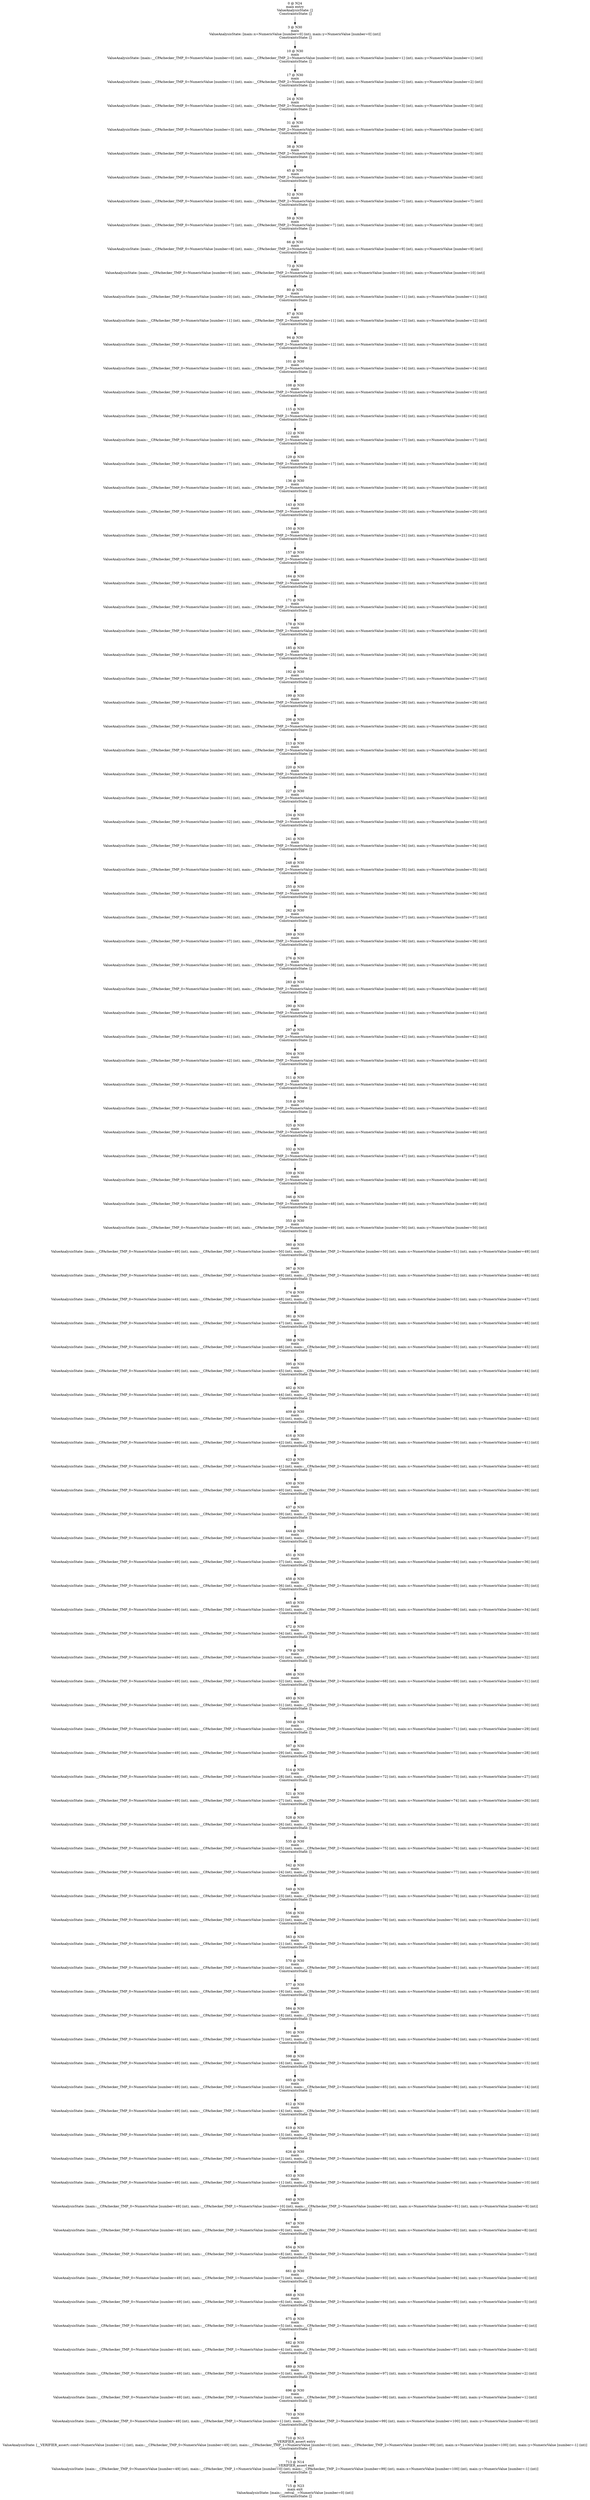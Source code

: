 digraph ARG {
node [style="filled" shape="box" color="white"]
0 [label="0 @ N24\nmain entry\nValueAnalysisState: []\n ConstraintsState: []\n" id="0"]
3 [label="3 @ N30\nmain\nValueAnalysisState: [main::x=NumericValue [number=0] (int), main::y=NumericValue [number=0] (int)]\n ConstraintsState: []\n" id="3"]
10 [label="10 @ N30\nmain\nValueAnalysisState: [main::__CPAchecker_TMP_0=NumericValue [number=0] (int), main::__CPAchecker_TMP_2=NumericValue [number=0] (int), main::x=NumericValue [number=1] (int), main::y=NumericValue [number=1] (int)]\n ConstraintsState: []\n" id="10"]
17 [label="17 @ N30\nmain\nValueAnalysisState: [main::__CPAchecker_TMP_0=NumericValue [number=1] (int), main::__CPAchecker_TMP_2=NumericValue [number=1] (int), main::x=NumericValue [number=2] (int), main::y=NumericValue [number=2] (int)]\n ConstraintsState: []\n" id="17"]
24 [label="24 @ N30\nmain\nValueAnalysisState: [main::__CPAchecker_TMP_0=NumericValue [number=2] (int), main::__CPAchecker_TMP_2=NumericValue [number=2] (int), main::x=NumericValue [number=3] (int), main::y=NumericValue [number=3] (int)]\n ConstraintsState: []\n" id="24"]
31 [label="31 @ N30\nmain\nValueAnalysisState: [main::__CPAchecker_TMP_0=NumericValue [number=3] (int), main::__CPAchecker_TMP_2=NumericValue [number=3] (int), main::x=NumericValue [number=4] (int), main::y=NumericValue [number=4] (int)]\n ConstraintsState: []\n" id="31"]
38 [label="38 @ N30\nmain\nValueAnalysisState: [main::__CPAchecker_TMP_0=NumericValue [number=4] (int), main::__CPAchecker_TMP_2=NumericValue [number=4] (int), main::x=NumericValue [number=5] (int), main::y=NumericValue [number=5] (int)]\n ConstraintsState: []\n" id="38"]
45 [label="45 @ N30\nmain\nValueAnalysisState: [main::__CPAchecker_TMP_0=NumericValue [number=5] (int), main::__CPAchecker_TMP_2=NumericValue [number=5] (int), main::x=NumericValue [number=6] (int), main::y=NumericValue [number=6] (int)]\n ConstraintsState: []\n" id="45"]
52 [label="52 @ N30\nmain\nValueAnalysisState: [main::__CPAchecker_TMP_0=NumericValue [number=6] (int), main::__CPAchecker_TMP_2=NumericValue [number=6] (int), main::x=NumericValue [number=7] (int), main::y=NumericValue [number=7] (int)]\n ConstraintsState: []\n" id="52"]
59 [label="59 @ N30\nmain\nValueAnalysisState: [main::__CPAchecker_TMP_0=NumericValue [number=7] (int), main::__CPAchecker_TMP_2=NumericValue [number=7] (int), main::x=NumericValue [number=8] (int), main::y=NumericValue [number=8] (int)]\n ConstraintsState: []\n" id="59"]
66 [label="66 @ N30\nmain\nValueAnalysisState: [main::__CPAchecker_TMP_0=NumericValue [number=8] (int), main::__CPAchecker_TMP_2=NumericValue [number=8] (int), main::x=NumericValue [number=9] (int), main::y=NumericValue [number=9] (int)]\n ConstraintsState: []\n" id="66"]
73 [label="73 @ N30\nmain\nValueAnalysisState: [main::__CPAchecker_TMP_0=NumericValue [number=9] (int), main::__CPAchecker_TMP_2=NumericValue [number=9] (int), main::x=NumericValue [number=10] (int), main::y=NumericValue [number=10] (int)]\n ConstraintsState: []\n" id="73"]
80 [label="80 @ N30\nmain\nValueAnalysisState: [main::__CPAchecker_TMP_0=NumericValue [number=10] (int), main::__CPAchecker_TMP_2=NumericValue [number=10] (int), main::x=NumericValue [number=11] (int), main::y=NumericValue [number=11] (int)]\n ConstraintsState: []\n" id="80"]
87 [label="87 @ N30\nmain\nValueAnalysisState: [main::__CPAchecker_TMP_0=NumericValue [number=11] (int), main::__CPAchecker_TMP_2=NumericValue [number=11] (int), main::x=NumericValue [number=12] (int), main::y=NumericValue [number=12] (int)]\n ConstraintsState: []\n" id="87"]
94 [label="94 @ N30\nmain\nValueAnalysisState: [main::__CPAchecker_TMP_0=NumericValue [number=12] (int), main::__CPAchecker_TMP_2=NumericValue [number=12] (int), main::x=NumericValue [number=13] (int), main::y=NumericValue [number=13] (int)]\n ConstraintsState: []\n" id="94"]
101 [label="101 @ N30\nmain\nValueAnalysisState: [main::__CPAchecker_TMP_0=NumericValue [number=13] (int), main::__CPAchecker_TMP_2=NumericValue [number=13] (int), main::x=NumericValue [number=14] (int), main::y=NumericValue [number=14] (int)]\n ConstraintsState: []\n" id="101"]
108 [label="108 @ N30\nmain\nValueAnalysisState: [main::__CPAchecker_TMP_0=NumericValue [number=14] (int), main::__CPAchecker_TMP_2=NumericValue [number=14] (int), main::x=NumericValue [number=15] (int), main::y=NumericValue [number=15] (int)]\n ConstraintsState: []\n" id="108"]
115 [label="115 @ N30\nmain\nValueAnalysisState: [main::__CPAchecker_TMP_0=NumericValue [number=15] (int), main::__CPAchecker_TMP_2=NumericValue [number=15] (int), main::x=NumericValue [number=16] (int), main::y=NumericValue [number=16] (int)]\n ConstraintsState: []\n" id="115"]
122 [label="122 @ N30\nmain\nValueAnalysisState: [main::__CPAchecker_TMP_0=NumericValue [number=16] (int), main::__CPAchecker_TMP_2=NumericValue [number=16] (int), main::x=NumericValue [number=17] (int), main::y=NumericValue [number=17] (int)]\n ConstraintsState: []\n" id="122"]
129 [label="129 @ N30\nmain\nValueAnalysisState: [main::__CPAchecker_TMP_0=NumericValue [number=17] (int), main::__CPAchecker_TMP_2=NumericValue [number=17] (int), main::x=NumericValue [number=18] (int), main::y=NumericValue [number=18] (int)]\n ConstraintsState: []\n" id="129"]
136 [label="136 @ N30\nmain\nValueAnalysisState: [main::__CPAchecker_TMP_0=NumericValue [number=18] (int), main::__CPAchecker_TMP_2=NumericValue [number=18] (int), main::x=NumericValue [number=19] (int), main::y=NumericValue [number=19] (int)]\n ConstraintsState: []\n" id="136"]
143 [label="143 @ N30\nmain\nValueAnalysisState: [main::__CPAchecker_TMP_0=NumericValue [number=19] (int), main::__CPAchecker_TMP_2=NumericValue [number=19] (int), main::x=NumericValue [number=20] (int), main::y=NumericValue [number=20] (int)]\n ConstraintsState: []\n" id="143"]
150 [label="150 @ N30\nmain\nValueAnalysisState: [main::__CPAchecker_TMP_0=NumericValue [number=20] (int), main::__CPAchecker_TMP_2=NumericValue [number=20] (int), main::x=NumericValue [number=21] (int), main::y=NumericValue [number=21] (int)]\n ConstraintsState: []\n" id="150"]
157 [label="157 @ N30\nmain\nValueAnalysisState: [main::__CPAchecker_TMP_0=NumericValue [number=21] (int), main::__CPAchecker_TMP_2=NumericValue [number=21] (int), main::x=NumericValue [number=22] (int), main::y=NumericValue [number=22] (int)]\n ConstraintsState: []\n" id="157"]
164 [label="164 @ N30\nmain\nValueAnalysisState: [main::__CPAchecker_TMP_0=NumericValue [number=22] (int), main::__CPAchecker_TMP_2=NumericValue [number=22] (int), main::x=NumericValue [number=23] (int), main::y=NumericValue [number=23] (int)]\n ConstraintsState: []\n" id="164"]
171 [label="171 @ N30\nmain\nValueAnalysisState: [main::__CPAchecker_TMP_0=NumericValue [number=23] (int), main::__CPAchecker_TMP_2=NumericValue [number=23] (int), main::x=NumericValue [number=24] (int), main::y=NumericValue [number=24] (int)]\n ConstraintsState: []\n" id="171"]
178 [label="178 @ N30\nmain\nValueAnalysisState: [main::__CPAchecker_TMP_0=NumericValue [number=24] (int), main::__CPAchecker_TMP_2=NumericValue [number=24] (int), main::x=NumericValue [number=25] (int), main::y=NumericValue [number=25] (int)]\n ConstraintsState: []\n" id="178"]
185 [label="185 @ N30\nmain\nValueAnalysisState: [main::__CPAchecker_TMP_0=NumericValue [number=25] (int), main::__CPAchecker_TMP_2=NumericValue [number=25] (int), main::x=NumericValue [number=26] (int), main::y=NumericValue [number=26] (int)]\n ConstraintsState: []\n" id="185"]
192 [label="192 @ N30\nmain\nValueAnalysisState: [main::__CPAchecker_TMP_0=NumericValue [number=26] (int), main::__CPAchecker_TMP_2=NumericValue [number=26] (int), main::x=NumericValue [number=27] (int), main::y=NumericValue [number=27] (int)]\n ConstraintsState: []\n" id="192"]
199 [label="199 @ N30\nmain\nValueAnalysisState: [main::__CPAchecker_TMP_0=NumericValue [number=27] (int), main::__CPAchecker_TMP_2=NumericValue [number=27] (int), main::x=NumericValue [number=28] (int), main::y=NumericValue [number=28] (int)]\n ConstraintsState: []\n" id="199"]
206 [label="206 @ N30\nmain\nValueAnalysisState: [main::__CPAchecker_TMP_0=NumericValue [number=28] (int), main::__CPAchecker_TMP_2=NumericValue [number=28] (int), main::x=NumericValue [number=29] (int), main::y=NumericValue [number=29] (int)]\n ConstraintsState: []\n" id="206"]
213 [label="213 @ N30\nmain\nValueAnalysisState: [main::__CPAchecker_TMP_0=NumericValue [number=29] (int), main::__CPAchecker_TMP_2=NumericValue [number=29] (int), main::x=NumericValue [number=30] (int), main::y=NumericValue [number=30] (int)]\n ConstraintsState: []\n" id="213"]
220 [label="220 @ N30\nmain\nValueAnalysisState: [main::__CPAchecker_TMP_0=NumericValue [number=30] (int), main::__CPAchecker_TMP_2=NumericValue [number=30] (int), main::x=NumericValue [number=31] (int), main::y=NumericValue [number=31] (int)]\n ConstraintsState: []\n" id="220"]
227 [label="227 @ N30\nmain\nValueAnalysisState: [main::__CPAchecker_TMP_0=NumericValue [number=31] (int), main::__CPAchecker_TMP_2=NumericValue [number=31] (int), main::x=NumericValue [number=32] (int), main::y=NumericValue [number=32] (int)]\n ConstraintsState: []\n" id="227"]
234 [label="234 @ N30\nmain\nValueAnalysisState: [main::__CPAchecker_TMP_0=NumericValue [number=32] (int), main::__CPAchecker_TMP_2=NumericValue [number=32] (int), main::x=NumericValue [number=33] (int), main::y=NumericValue [number=33] (int)]\n ConstraintsState: []\n" id="234"]
241 [label="241 @ N30\nmain\nValueAnalysisState: [main::__CPAchecker_TMP_0=NumericValue [number=33] (int), main::__CPAchecker_TMP_2=NumericValue [number=33] (int), main::x=NumericValue [number=34] (int), main::y=NumericValue [number=34] (int)]\n ConstraintsState: []\n" id="241"]
248 [label="248 @ N30\nmain\nValueAnalysisState: [main::__CPAchecker_TMP_0=NumericValue [number=34] (int), main::__CPAchecker_TMP_2=NumericValue [number=34] (int), main::x=NumericValue [number=35] (int), main::y=NumericValue [number=35] (int)]\n ConstraintsState: []\n" id="248"]
255 [label="255 @ N30\nmain\nValueAnalysisState: [main::__CPAchecker_TMP_0=NumericValue [number=35] (int), main::__CPAchecker_TMP_2=NumericValue [number=35] (int), main::x=NumericValue [number=36] (int), main::y=NumericValue [number=36] (int)]\n ConstraintsState: []\n" id="255"]
262 [label="262 @ N30\nmain\nValueAnalysisState: [main::__CPAchecker_TMP_0=NumericValue [number=36] (int), main::__CPAchecker_TMP_2=NumericValue [number=36] (int), main::x=NumericValue [number=37] (int), main::y=NumericValue [number=37] (int)]\n ConstraintsState: []\n" id="262"]
269 [label="269 @ N30\nmain\nValueAnalysisState: [main::__CPAchecker_TMP_0=NumericValue [number=37] (int), main::__CPAchecker_TMP_2=NumericValue [number=37] (int), main::x=NumericValue [number=38] (int), main::y=NumericValue [number=38] (int)]\n ConstraintsState: []\n" id="269"]
276 [label="276 @ N30\nmain\nValueAnalysisState: [main::__CPAchecker_TMP_0=NumericValue [number=38] (int), main::__CPAchecker_TMP_2=NumericValue [number=38] (int), main::x=NumericValue [number=39] (int), main::y=NumericValue [number=39] (int)]\n ConstraintsState: []\n" id="276"]
283 [label="283 @ N30\nmain\nValueAnalysisState: [main::__CPAchecker_TMP_0=NumericValue [number=39] (int), main::__CPAchecker_TMP_2=NumericValue [number=39] (int), main::x=NumericValue [number=40] (int), main::y=NumericValue [number=40] (int)]\n ConstraintsState: []\n" id="283"]
290 [label="290 @ N30\nmain\nValueAnalysisState: [main::__CPAchecker_TMP_0=NumericValue [number=40] (int), main::__CPAchecker_TMP_2=NumericValue [number=40] (int), main::x=NumericValue [number=41] (int), main::y=NumericValue [number=41] (int)]\n ConstraintsState: []\n" id="290"]
297 [label="297 @ N30\nmain\nValueAnalysisState: [main::__CPAchecker_TMP_0=NumericValue [number=41] (int), main::__CPAchecker_TMP_2=NumericValue [number=41] (int), main::x=NumericValue [number=42] (int), main::y=NumericValue [number=42] (int)]\n ConstraintsState: []\n" id="297"]
304 [label="304 @ N30\nmain\nValueAnalysisState: [main::__CPAchecker_TMP_0=NumericValue [number=42] (int), main::__CPAchecker_TMP_2=NumericValue [number=42] (int), main::x=NumericValue [number=43] (int), main::y=NumericValue [number=43] (int)]\n ConstraintsState: []\n" id="304"]
311 [label="311 @ N30\nmain\nValueAnalysisState: [main::__CPAchecker_TMP_0=NumericValue [number=43] (int), main::__CPAchecker_TMP_2=NumericValue [number=43] (int), main::x=NumericValue [number=44] (int), main::y=NumericValue [number=44] (int)]\n ConstraintsState: []\n" id="311"]
318 [label="318 @ N30\nmain\nValueAnalysisState: [main::__CPAchecker_TMP_0=NumericValue [number=44] (int), main::__CPAchecker_TMP_2=NumericValue [number=44] (int), main::x=NumericValue [number=45] (int), main::y=NumericValue [number=45] (int)]\n ConstraintsState: []\n" id="318"]
325 [label="325 @ N30\nmain\nValueAnalysisState: [main::__CPAchecker_TMP_0=NumericValue [number=45] (int), main::__CPAchecker_TMP_2=NumericValue [number=45] (int), main::x=NumericValue [number=46] (int), main::y=NumericValue [number=46] (int)]\n ConstraintsState: []\n" id="325"]
332 [label="332 @ N30\nmain\nValueAnalysisState: [main::__CPAchecker_TMP_0=NumericValue [number=46] (int), main::__CPAchecker_TMP_2=NumericValue [number=46] (int), main::x=NumericValue [number=47] (int), main::y=NumericValue [number=47] (int)]\n ConstraintsState: []\n" id="332"]
339 [label="339 @ N30\nmain\nValueAnalysisState: [main::__CPAchecker_TMP_0=NumericValue [number=47] (int), main::__CPAchecker_TMP_2=NumericValue [number=47] (int), main::x=NumericValue [number=48] (int), main::y=NumericValue [number=48] (int)]\n ConstraintsState: []\n" id="339"]
346 [label="346 @ N30\nmain\nValueAnalysisState: [main::__CPAchecker_TMP_0=NumericValue [number=48] (int), main::__CPAchecker_TMP_2=NumericValue [number=48] (int), main::x=NumericValue [number=49] (int), main::y=NumericValue [number=49] (int)]\n ConstraintsState: []\n" id="346"]
353 [label="353 @ N30\nmain\nValueAnalysisState: [main::__CPAchecker_TMP_0=NumericValue [number=49] (int), main::__CPAchecker_TMP_2=NumericValue [number=49] (int), main::x=NumericValue [number=50] (int), main::y=NumericValue [number=50] (int)]\n ConstraintsState: []\n" id="353"]
360 [label="360 @ N30\nmain\nValueAnalysisState: [main::__CPAchecker_TMP_0=NumericValue [number=49] (int), main::__CPAchecker_TMP_1=NumericValue [number=50] (int), main::__CPAchecker_TMP_2=NumericValue [number=50] (int), main::x=NumericValue [number=51] (int), main::y=NumericValue [number=49] (int)]\n ConstraintsState: []\n" id="360"]
367 [label="367 @ N30\nmain\nValueAnalysisState: [main::__CPAchecker_TMP_0=NumericValue [number=49] (int), main::__CPAchecker_TMP_1=NumericValue [number=49] (int), main::__CPAchecker_TMP_2=NumericValue [number=51] (int), main::x=NumericValue [number=52] (int), main::y=NumericValue [number=48] (int)]\n ConstraintsState: []\n" id="367"]
374 [label="374 @ N30\nmain\nValueAnalysisState: [main::__CPAchecker_TMP_0=NumericValue [number=49] (int), main::__CPAchecker_TMP_1=NumericValue [number=48] (int), main::__CPAchecker_TMP_2=NumericValue [number=52] (int), main::x=NumericValue [number=53] (int), main::y=NumericValue [number=47] (int)]\n ConstraintsState: []\n" id="374"]
381 [label="381 @ N30\nmain\nValueAnalysisState: [main::__CPAchecker_TMP_0=NumericValue [number=49] (int), main::__CPAchecker_TMP_1=NumericValue [number=47] (int), main::__CPAchecker_TMP_2=NumericValue [number=53] (int), main::x=NumericValue [number=54] (int), main::y=NumericValue [number=46] (int)]\n ConstraintsState: []\n" id="381"]
388 [label="388 @ N30\nmain\nValueAnalysisState: [main::__CPAchecker_TMP_0=NumericValue [number=49] (int), main::__CPAchecker_TMP_1=NumericValue [number=46] (int), main::__CPAchecker_TMP_2=NumericValue [number=54] (int), main::x=NumericValue [number=55] (int), main::y=NumericValue [number=45] (int)]\n ConstraintsState: []\n" id="388"]
395 [label="395 @ N30\nmain\nValueAnalysisState: [main::__CPAchecker_TMP_0=NumericValue [number=49] (int), main::__CPAchecker_TMP_1=NumericValue [number=45] (int), main::__CPAchecker_TMP_2=NumericValue [number=55] (int), main::x=NumericValue [number=56] (int), main::y=NumericValue [number=44] (int)]\n ConstraintsState: []\n" id="395"]
402 [label="402 @ N30\nmain\nValueAnalysisState: [main::__CPAchecker_TMP_0=NumericValue [number=49] (int), main::__CPAchecker_TMP_1=NumericValue [number=44] (int), main::__CPAchecker_TMP_2=NumericValue [number=56] (int), main::x=NumericValue [number=57] (int), main::y=NumericValue [number=43] (int)]\n ConstraintsState: []\n" id="402"]
409 [label="409 @ N30\nmain\nValueAnalysisState: [main::__CPAchecker_TMP_0=NumericValue [number=49] (int), main::__CPAchecker_TMP_1=NumericValue [number=43] (int), main::__CPAchecker_TMP_2=NumericValue [number=57] (int), main::x=NumericValue [number=58] (int), main::y=NumericValue [number=42] (int)]\n ConstraintsState: []\n" id="409"]
416 [label="416 @ N30\nmain\nValueAnalysisState: [main::__CPAchecker_TMP_0=NumericValue [number=49] (int), main::__CPAchecker_TMP_1=NumericValue [number=42] (int), main::__CPAchecker_TMP_2=NumericValue [number=58] (int), main::x=NumericValue [number=59] (int), main::y=NumericValue [number=41] (int)]\n ConstraintsState: []\n" id="416"]
423 [label="423 @ N30\nmain\nValueAnalysisState: [main::__CPAchecker_TMP_0=NumericValue [number=49] (int), main::__CPAchecker_TMP_1=NumericValue [number=41] (int), main::__CPAchecker_TMP_2=NumericValue [number=59] (int), main::x=NumericValue [number=60] (int), main::y=NumericValue [number=40] (int)]\n ConstraintsState: []\n" id="423"]
430 [label="430 @ N30\nmain\nValueAnalysisState: [main::__CPAchecker_TMP_0=NumericValue [number=49] (int), main::__CPAchecker_TMP_1=NumericValue [number=40] (int), main::__CPAchecker_TMP_2=NumericValue [number=60] (int), main::x=NumericValue [number=61] (int), main::y=NumericValue [number=39] (int)]\n ConstraintsState: []\n" id="430"]
437 [label="437 @ N30\nmain\nValueAnalysisState: [main::__CPAchecker_TMP_0=NumericValue [number=49] (int), main::__CPAchecker_TMP_1=NumericValue [number=39] (int), main::__CPAchecker_TMP_2=NumericValue [number=61] (int), main::x=NumericValue [number=62] (int), main::y=NumericValue [number=38] (int)]\n ConstraintsState: []\n" id="437"]
444 [label="444 @ N30\nmain\nValueAnalysisState: [main::__CPAchecker_TMP_0=NumericValue [number=49] (int), main::__CPAchecker_TMP_1=NumericValue [number=38] (int), main::__CPAchecker_TMP_2=NumericValue [number=62] (int), main::x=NumericValue [number=63] (int), main::y=NumericValue [number=37] (int)]\n ConstraintsState: []\n" id="444"]
451 [label="451 @ N30\nmain\nValueAnalysisState: [main::__CPAchecker_TMP_0=NumericValue [number=49] (int), main::__CPAchecker_TMP_1=NumericValue [number=37] (int), main::__CPAchecker_TMP_2=NumericValue [number=63] (int), main::x=NumericValue [number=64] (int), main::y=NumericValue [number=36] (int)]\n ConstraintsState: []\n" id="451"]
458 [label="458 @ N30\nmain\nValueAnalysisState: [main::__CPAchecker_TMP_0=NumericValue [number=49] (int), main::__CPAchecker_TMP_1=NumericValue [number=36] (int), main::__CPAchecker_TMP_2=NumericValue [number=64] (int), main::x=NumericValue [number=65] (int), main::y=NumericValue [number=35] (int)]\n ConstraintsState: []\n" id="458"]
465 [label="465 @ N30\nmain\nValueAnalysisState: [main::__CPAchecker_TMP_0=NumericValue [number=49] (int), main::__CPAchecker_TMP_1=NumericValue [number=35] (int), main::__CPAchecker_TMP_2=NumericValue [number=65] (int), main::x=NumericValue [number=66] (int), main::y=NumericValue [number=34] (int)]\n ConstraintsState: []\n" id="465"]
472 [label="472 @ N30\nmain\nValueAnalysisState: [main::__CPAchecker_TMP_0=NumericValue [number=49] (int), main::__CPAchecker_TMP_1=NumericValue [number=34] (int), main::__CPAchecker_TMP_2=NumericValue [number=66] (int), main::x=NumericValue [number=67] (int), main::y=NumericValue [number=33] (int)]\n ConstraintsState: []\n" id="472"]
479 [label="479 @ N30\nmain\nValueAnalysisState: [main::__CPAchecker_TMP_0=NumericValue [number=49] (int), main::__CPAchecker_TMP_1=NumericValue [number=33] (int), main::__CPAchecker_TMP_2=NumericValue [number=67] (int), main::x=NumericValue [number=68] (int), main::y=NumericValue [number=32] (int)]\n ConstraintsState: []\n" id="479"]
486 [label="486 @ N30\nmain\nValueAnalysisState: [main::__CPAchecker_TMP_0=NumericValue [number=49] (int), main::__CPAchecker_TMP_1=NumericValue [number=32] (int), main::__CPAchecker_TMP_2=NumericValue [number=68] (int), main::x=NumericValue [number=69] (int), main::y=NumericValue [number=31] (int)]\n ConstraintsState: []\n" id="486"]
493 [label="493 @ N30\nmain\nValueAnalysisState: [main::__CPAchecker_TMP_0=NumericValue [number=49] (int), main::__CPAchecker_TMP_1=NumericValue [number=31] (int), main::__CPAchecker_TMP_2=NumericValue [number=69] (int), main::x=NumericValue [number=70] (int), main::y=NumericValue [number=30] (int)]\n ConstraintsState: []\n" id="493"]
500 [label="500 @ N30\nmain\nValueAnalysisState: [main::__CPAchecker_TMP_0=NumericValue [number=49] (int), main::__CPAchecker_TMP_1=NumericValue [number=30] (int), main::__CPAchecker_TMP_2=NumericValue [number=70] (int), main::x=NumericValue [number=71] (int), main::y=NumericValue [number=29] (int)]\n ConstraintsState: []\n" id="500"]
507 [label="507 @ N30\nmain\nValueAnalysisState: [main::__CPAchecker_TMP_0=NumericValue [number=49] (int), main::__CPAchecker_TMP_1=NumericValue [number=29] (int), main::__CPAchecker_TMP_2=NumericValue [number=71] (int), main::x=NumericValue [number=72] (int), main::y=NumericValue [number=28] (int)]\n ConstraintsState: []\n" id="507"]
514 [label="514 @ N30\nmain\nValueAnalysisState: [main::__CPAchecker_TMP_0=NumericValue [number=49] (int), main::__CPAchecker_TMP_1=NumericValue [number=28] (int), main::__CPAchecker_TMP_2=NumericValue [number=72] (int), main::x=NumericValue [number=73] (int), main::y=NumericValue [number=27] (int)]\n ConstraintsState: []\n" id="514"]
521 [label="521 @ N30\nmain\nValueAnalysisState: [main::__CPAchecker_TMP_0=NumericValue [number=49] (int), main::__CPAchecker_TMP_1=NumericValue [number=27] (int), main::__CPAchecker_TMP_2=NumericValue [number=73] (int), main::x=NumericValue [number=74] (int), main::y=NumericValue [number=26] (int)]\n ConstraintsState: []\n" id="521"]
528 [label="528 @ N30\nmain\nValueAnalysisState: [main::__CPAchecker_TMP_0=NumericValue [number=49] (int), main::__CPAchecker_TMP_1=NumericValue [number=26] (int), main::__CPAchecker_TMP_2=NumericValue [number=74] (int), main::x=NumericValue [number=75] (int), main::y=NumericValue [number=25] (int)]\n ConstraintsState: []\n" id="528"]
535 [label="535 @ N30\nmain\nValueAnalysisState: [main::__CPAchecker_TMP_0=NumericValue [number=49] (int), main::__CPAchecker_TMP_1=NumericValue [number=25] (int), main::__CPAchecker_TMP_2=NumericValue [number=75] (int), main::x=NumericValue [number=76] (int), main::y=NumericValue [number=24] (int)]\n ConstraintsState: []\n" id="535"]
542 [label="542 @ N30\nmain\nValueAnalysisState: [main::__CPAchecker_TMP_0=NumericValue [number=49] (int), main::__CPAchecker_TMP_1=NumericValue [number=24] (int), main::__CPAchecker_TMP_2=NumericValue [number=76] (int), main::x=NumericValue [number=77] (int), main::y=NumericValue [number=23] (int)]\n ConstraintsState: []\n" id="542"]
549 [label="549 @ N30\nmain\nValueAnalysisState: [main::__CPAchecker_TMP_0=NumericValue [number=49] (int), main::__CPAchecker_TMP_1=NumericValue [number=23] (int), main::__CPAchecker_TMP_2=NumericValue [number=77] (int), main::x=NumericValue [number=78] (int), main::y=NumericValue [number=22] (int)]\n ConstraintsState: []\n" id="549"]
556 [label="556 @ N30\nmain\nValueAnalysisState: [main::__CPAchecker_TMP_0=NumericValue [number=49] (int), main::__CPAchecker_TMP_1=NumericValue [number=22] (int), main::__CPAchecker_TMP_2=NumericValue [number=78] (int), main::x=NumericValue [number=79] (int), main::y=NumericValue [number=21] (int)]\n ConstraintsState: []\n" id="556"]
563 [label="563 @ N30\nmain\nValueAnalysisState: [main::__CPAchecker_TMP_0=NumericValue [number=49] (int), main::__CPAchecker_TMP_1=NumericValue [number=21] (int), main::__CPAchecker_TMP_2=NumericValue [number=79] (int), main::x=NumericValue [number=80] (int), main::y=NumericValue [number=20] (int)]\n ConstraintsState: []\n" id="563"]
570 [label="570 @ N30\nmain\nValueAnalysisState: [main::__CPAchecker_TMP_0=NumericValue [number=49] (int), main::__CPAchecker_TMP_1=NumericValue [number=20] (int), main::__CPAchecker_TMP_2=NumericValue [number=80] (int), main::x=NumericValue [number=81] (int), main::y=NumericValue [number=19] (int)]\n ConstraintsState: []\n" id="570"]
577 [label="577 @ N30\nmain\nValueAnalysisState: [main::__CPAchecker_TMP_0=NumericValue [number=49] (int), main::__CPAchecker_TMP_1=NumericValue [number=19] (int), main::__CPAchecker_TMP_2=NumericValue [number=81] (int), main::x=NumericValue [number=82] (int), main::y=NumericValue [number=18] (int)]\n ConstraintsState: []\n" id="577"]
584 [label="584 @ N30\nmain\nValueAnalysisState: [main::__CPAchecker_TMP_0=NumericValue [number=49] (int), main::__CPAchecker_TMP_1=NumericValue [number=18] (int), main::__CPAchecker_TMP_2=NumericValue [number=82] (int), main::x=NumericValue [number=83] (int), main::y=NumericValue [number=17] (int)]\n ConstraintsState: []\n" id="584"]
591 [label="591 @ N30\nmain\nValueAnalysisState: [main::__CPAchecker_TMP_0=NumericValue [number=49] (int), main::__CPAchecker_TMP_1=NumericValue [number=17] (int), main::__CPAchecker_TMP_2=NumericValue [number=83] (int), main::x=NumericValue [number=84] (int), main::y=NumericValue [number=16] (int)]\n ConstraintsState: []\n" id="591"]
598 [label="598 @ N30\nmain\nValueAnalysisState: [main::__CPAchecker_TMP_0=NumericValue [number=49] (int), main::__CPAchecker_TMP_1=NumericValue [number=16] (int), main::__CPAchecker_TMP_2=NumericValue [number=84] (int), main::x=NumericValue [number=85] (int), main::y=NumericValue [number=15] (int)]\n ConstraintsState: []\n" id="598"]
605 [label="605 @ N30\nmain\nValueAnalysisState: [main::__CPAchecker_TMP_0=NumericValue [number=49] (int), main::__CPAchecker_TMP_1=NumericValue [number=15] (int), main::__CPAchecker_TMP_2=NumericValue [number=85] (int), main::x=NumericValue [number=86] (int), main::y=NumericValue [number=14] (int)]\n ConstraintsState: []\n" id="605"]
612 [label="612 @ N30\nmain\nValueAnalysisState: [main::__CPAchecker_TMP_0=NumericValue [number=49] (int), main::__CPAchecker_TMP_1=NumericValue [number=14] (int), main::__CPAchecker_TMP_2=NumericValue [number=86] (int), main::x=NumericValue [number=87] (int), main::y=NumericValue [number=13] (int)]\n ConstraintsState: []\n" id="612"]
619 [label="619 @ N30\nmain\nValueAnalysisState: [main::__CPAchecker_TMP_0=NumericValue [number=49] (int), main::__CPAchecker_TMP_1=NumericValue [number=13] (int), main::__CPAchecker_TMP_2=NumericValue [number=87] (int), main::x=NumericValue [number=88] (int), main::y=NumericValue [number=12] (int)]\n ConstraintsState: []\n" id="619"]
626 [label="626 @ N30\nmain\nValueAnalysisState: [main::__CPAchecker_TMP_0=NumericValue [number=49] (int), main::__CPAchecker_TMP_1=NumericValue [number=12] (int), main::__CPAchecker_TMP_2=NumericValue [number=88] (int), main::x=NumericValue [number=89] (int), main::y=NumericValue [number=11] (int)]\n ConstraintsState: []\n" id="626"]
633 [label="633 @ N30\nmain\nValueAnalysisState: [main::__CPAchecker_TMP_0=NumericValue [number=49] (int), main::__CPAchecker_TMP_1=NumericValue [number=11] (int), main::__CPAchecker_TMP_2=NumericValue [number=89] (int), main::x=NumericValue [number=90] (int), main::y=NumericValue [number=10] (int)]\n ConstraintsState: []\n" id="633"]
640 [label="640 @ N30\nmain\nValueAnalysisState: [main::__CPAchecker_TMP_0=NumericValue [number=49] (int), main::__CPAchecker_TMP_1=NumericValue [number=10] (int), main::__CPAchecker_TMP_2=NumericValue [number=90] (int), main::x=NumericValue [number=91] (int), main::y=NumericValue [number=9] (int)]\n ConstraintsState: []\n" id="640"]
647 [label="647 @ N30\nmain\nValueAnalysisState: [main::__CPAchecker_TMP_0=NumericValue [number=49] (int), main::__CPAchecker_TMP_1=NumericValue [number=9] (int), main::__CPAchecker_TMP_2=NumericValue [number=91] (int), main::x=NumericValue [number=92] (int), main::y=NumericValue [number=8] (int)]\n ConstraintsState: []\n" id="647"]
654 [label="654 @ N30\nmain\nValueAnalysisState: [main::__CPAchecker_TMP_0=NumericValue [number=49] (int), main::__CPAchecker_TMP_1=NumericValue [number=8] (int), main::__CPAchecker_TMP_2=NumericValue [number=92] (int), main::x=NumericValue [number=93] (int), main::y=NumericValue [number=7] (int)]\n ConstraintsState: []\n" id="654"]
661 [label="661 @ N30\nmain\nValueAnalysisState: [main::__CPAchecker_TMP_0=NumericValue [number=49] (int), main::__CPAchecker_TMP_1=NumericValue [number=7] (int), main::__CPAchecker_TMP_2=NumericValue [number=93] (int), main::x=NumericValue [number=94] (int), main::y=NumericValue [number=6] (int)]\n ConstraintsState: []\n" id="661"]
668 [label="668 @ N30\nmain\nValueAnalysisState: [main::__CPAchecker_TMP_0=NumericValue [number=49] (int), main::__CPAchecker_TMP_1=NumericValue [number=6] (int), main::__CPAchecker_TMP_2=NumericValue [number=94] (int), main::x=NumericValue [number=95] (int), main::y=NumericValue [number=5] (int)]\n ConstraintsState: []\n" id="668"]
675 [label="675 @ N30\nmain\nValueAnalysisState: [main::__CPAchecker_TMP_0=NumericValue [number=49] (int), main::__CPAchecker_TMP_1=NumericValue [number=5] (int), main::__CPAchecker_TMP_2=NumericValue [number=95] (int), main::x=NumericValue [number=96] (int), main::y=NumericValue [number=4] (int)]\n ConstraintsState: []\n" id="675"]
682 [label="682 @ N30\nmain\nValueAnalysisState: [main::__CPAchecker_TMP_0=NumericValue [number=49] (int), main::__CPAchecker_TMP_1=NumericValue [number=4] (int), main::__CPAchecker_TMP_2=NumericValue [number=96] (int), main::x=NumericValue [number=97] (int), main::y=NumericValue [number=3] (int)]\n ConstraintsState: []\n" id="682"]
689 [label="689 @ N30\nmain\nValueAnalysisState: [main::__CPAchecker_TMP_0=NumericValue [number=49] (int), main::__CPAchecker_TMP_1=NumericValue [number=3] (int), main::__CPAchecker_TMP_2=NumericValue [number=97] (int), main::x=NumericValue [number=98] (int), main::y=NumericValue [number=2] (int)]\n ConstraintsState: []\n" id="689"]
696 [label="696 @ N30\nmain\nValueAnalysisState: [main::__CPAchecker_TMP_0=NumericValue [number=49] (int), main::__CPAchecker_TMP_1=NumericValue [number=2] (int), main::__CPAchecker_TMP_2=NumericValue [number=98] (int), main::x=NumericValue [number=99] (int), main::y=NumericValue [number=1] (int)]\n ConstraintsState: []\n" id="696"]
703 [label="703 @ N30\nmain\nValueAnalysisState: [main::__CPAchecker_TMP_0=NumericValue [number=49] (int), main::__CPAchecker_TMP_1=NumericValue [number=1] (int), main::__CPAchecker_TMP_2=NumericValue [number=99] (int), main::x=NumericValue [number=100] (int), main::y=NumericValue [number=0] (int)]\n ConstraintsState: []\n" id="703"]
710 [label="710 @ N15\n__VERIFIER_assert entry\nValueAnalysisState: [__VERIFIER_assert::cond=NumericValue [number=1] (int), main::__CPAchecker_TMP_0=NumericValue [number=49] (int), main::__CPAchecker_TMP_1=NumericValue [number=0] (int), main::__CPAchecker_TMP_2=NumericValue [number=99] (int), main::x=NumericValue [number=100] (int), main::y=NumericValue [number=-1] (int)]\n ConstraintsState: []\n" id="710"]
713 [label="713 @ N14\n__VERIFIER_assert exit\nValueAnalysisState: [main::__CPAchecker_TMP_0=NumericValue [number=49] (int), main::__CPAchecker_TMP_1=NumericValue [number=0] (int), main::__CPAchecker_TMP_2=NumericValue [number=99] (int), main::x=NumericValue [number=100] (int), main::y=NumericValue [number=-1] (int)]\n ConstraintsState: []\n" id="713"]
715 [label="715 @ N23\nmain exit\nValueAnalysisState: [main::__retval__=NumericValue [number=0] (int)]\n ConstraintsState: []\n" id="715"]
0 -> 3 []
3 -> 10 []
10 -> 17 []
17 -> 24 []
24 -> 31 []
31 -> 38 []
38 -> 45 []
45 -> 52 []
52 -> 59 []
59 -> 66 []
66 -> 73 []
73 -> 80 []
80 -> 87 []
87 -> 94 []
94 -> 101 []
101 -> 108 []
108 -> 115 []
115 -> 122 []
122 -> 129 []
129 -> 136 []
136 -> 143 []
143 -> 150 []
150 -> 157 []
157 -> 164 []
164 -> 171 []
171 -> 178 []
178 -> 185 []
185 -> 192 []
192 -> 199 []
199 -> 206 []
206 -> 213 []
213 -> 220 []
220 -> 227 []
227 -> 234 []
234 -> 241 []
241 -> 248 []
248 -> 255 []
255 -> 262 []
262 -> 269 []
269 -> 276 []
276 -> 283 []
283 -> 290 []
290 -> 297 []
297 -> 304 []
304 -> 311 []
311 -> 318 []
318 -> 325 []
325 -> 332 []
332 -> 339 []
339 -> 346 []
346 -> 353 []
353 -> 360 []
360 -> 367 []
367 -> 374 []
374 -> 381 []
381 -> 388 []
388 -> 395 []
395 -> 402 []
402 -> 409 []
409 -> 416 []
416 -> 423 []
423 -> 430 []
430 -> 437 []
437 -> 444 []
444 -> 451 []
451 -> 458 []
458 -> 465 []
465 -> 472 []
472 -> 479 []
479 -> 486 []
486 -> 493 []
493 -> 500 []
500 -> 507 []
507 -> 514 []
514 -> 521 []
521 -> 528 []
528 -> 535 []
535 -> 542 []
542 -> 549 []
549 -> 556 []
556 -> 563 []
563 -> 570 []
570 -> 577 []
577 -> 584 []
584 -> 591 []
591 -> 598 []
598 -> 605 []
605 -> 612 []
612 -> 619 []
619 -> 626 []
626 -> 633 []
633 -> 640 []
640 -> 647 []
647 -> 654 []
654 -> 661 []
661 -> 668 []
668 -> 675 []
675 -> 682 []
682 -> 689 []
689 -> 696 []
696 -> 703 []
703 -> 710 []
710 -> 713 []
713 -> 715 []
}
